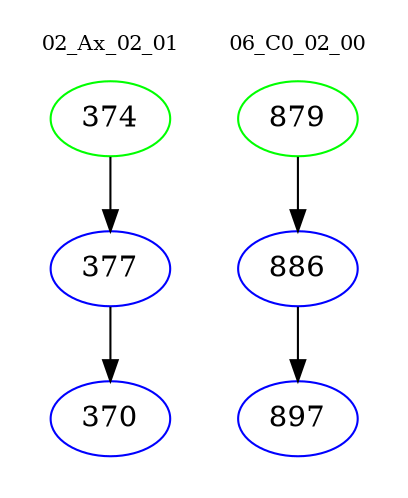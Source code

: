 digraph{
subgraph cluster_0 {
color = white
label = "02_Ax_02_01";
fontsize=10;
T0_374 [label="374", color="green"]
T0_374 -> T0_377 [color="black"]
T0_377 [label="377", color="blue"]
T0_377 -> T0_370 [color="black"]
T0_370 [label="370", color="blue"]
}
subgraph cluster_1 {
color = white
label = "06_C0_02_00";
fontsize=10;
T1_879 [label="879", color="green"]
T1_879 -> T1_886 [color="black"]
T1_886 [label="886", color="blue"]
T1_886 -> T1_897 [color="black"]
T1_897 [label="897", color="blue"]
}
}
